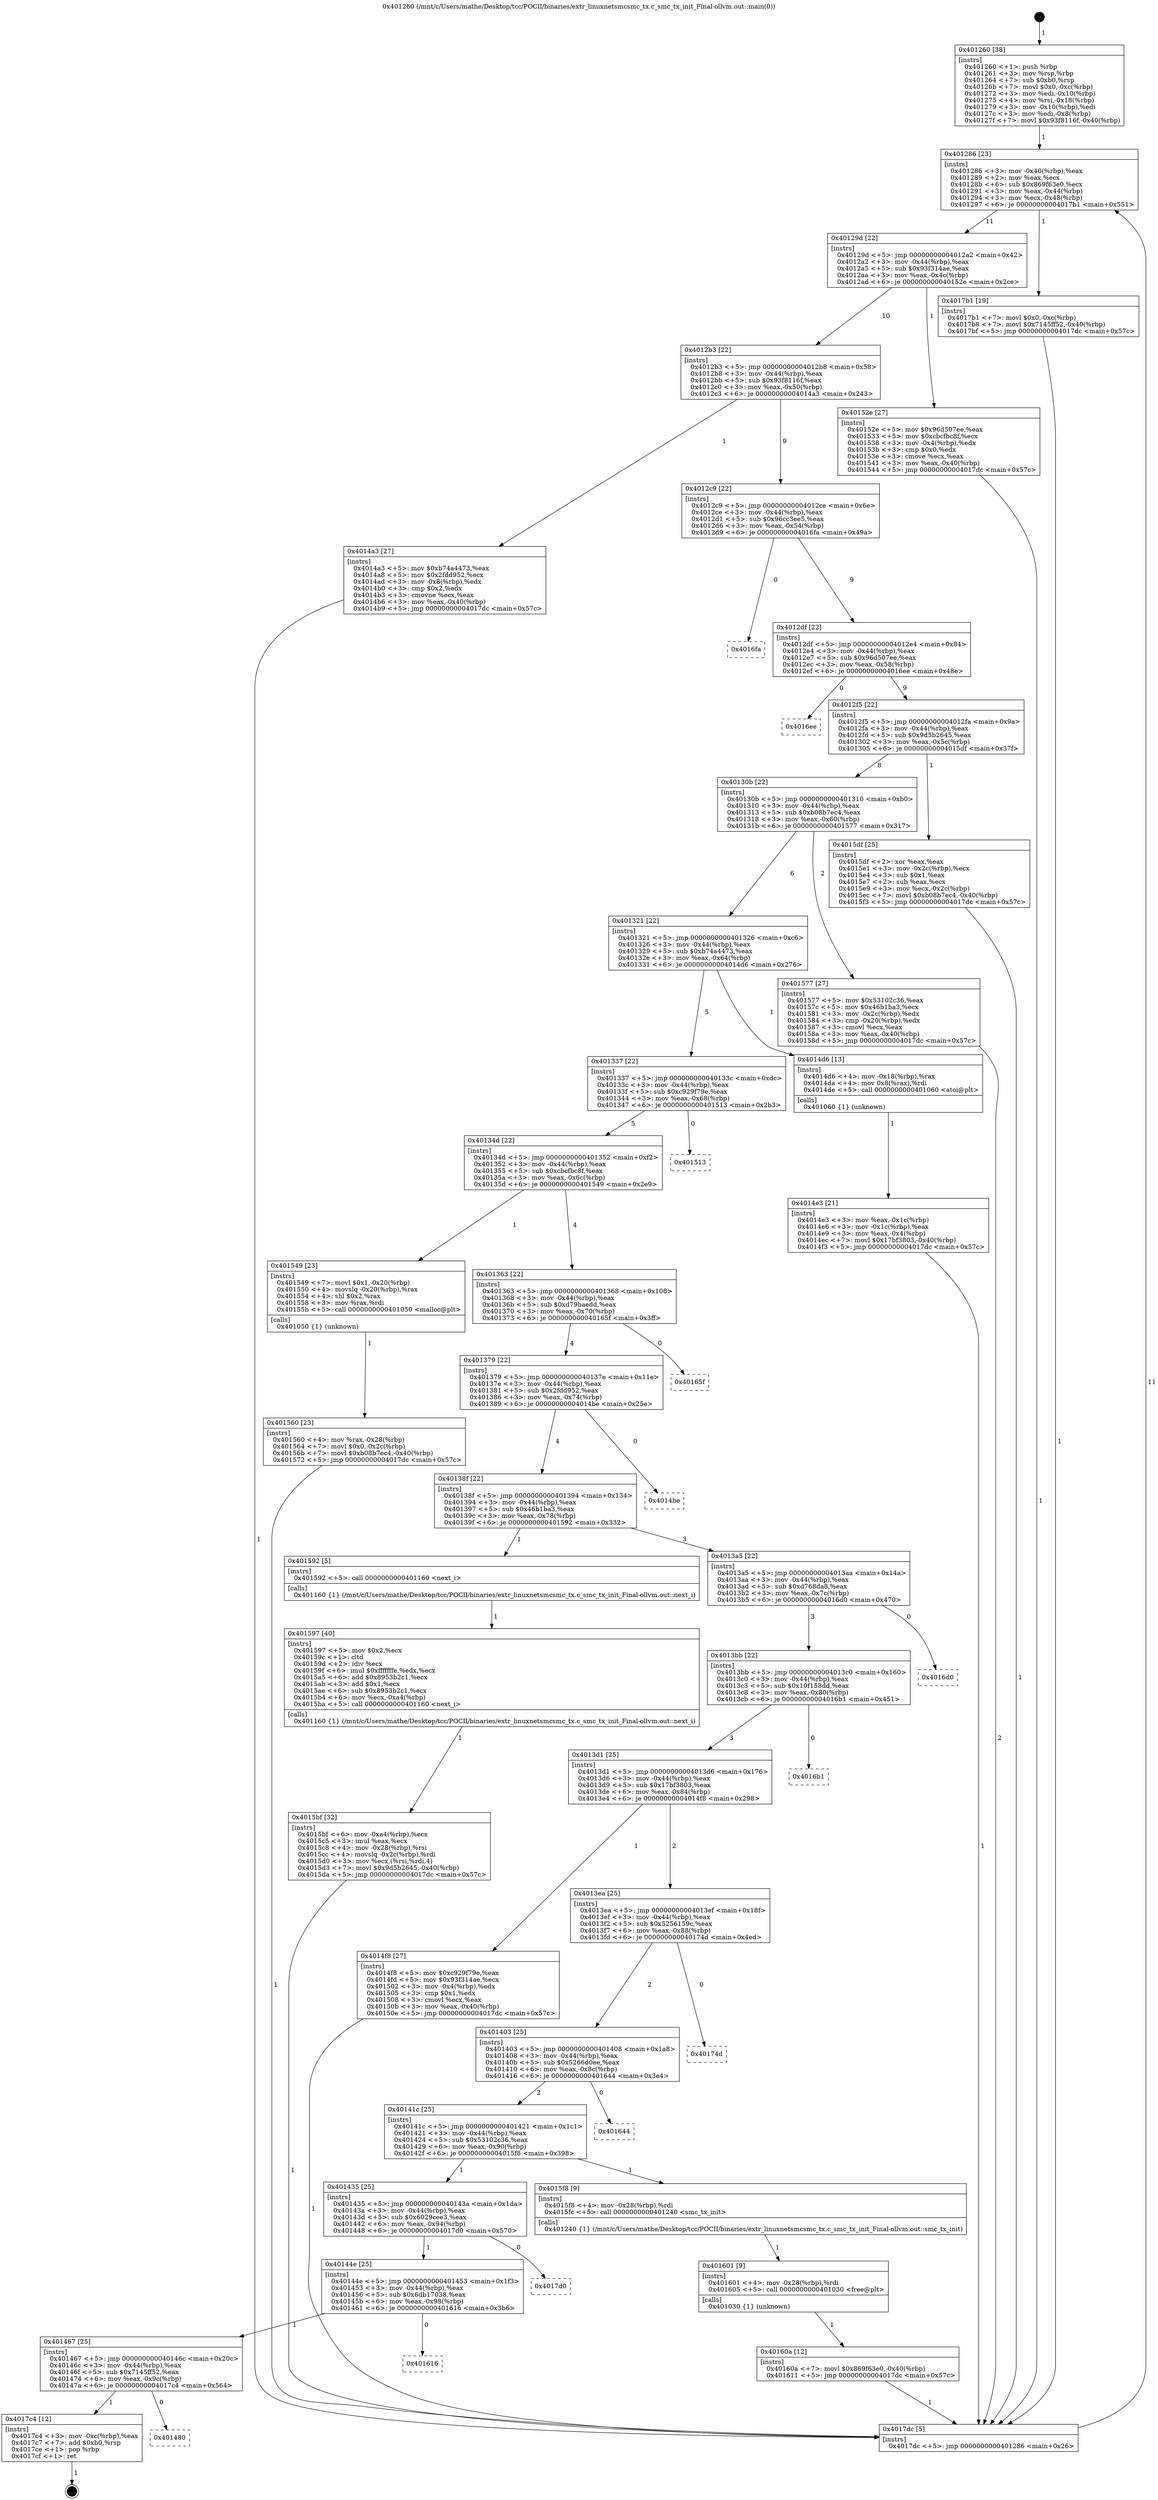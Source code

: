 digraph "0x401260" {
  label = "0x401260 (/mnt/c/Users/mathe/Desktop/tcc/POCII/binaries/extr_linuxnetsmcsmc_tx.c_smc_tx_init_Final-ollvm.out::main(0))"
  labelloc = "t"
  node[shape=record]

  Entry [label="",width=0.3,height=0.3,shape=circle,fillcolor=black,style=filled]
  "0x401286" [label="{
     0x401286 [23]\l
     | [instrs]\l
     &nbsp;&nbsp;0x401286 \<+3\>: mov -0x40(%rbp),%eax\l
     &nbsp;&nbsp;0x401289 \<+2\>: mov %eax,%ecx\l
     &nbsp;&nbsp;0x40128b \<+6\>: sub $0x869f63e0,%ecx\l
     &nbsp;&nbsp;0x401291 \<+3\>: mov %eax,-0x44(%rbp)\l
     &nbsp;&nbsp;0x401294 \<+3\>: mov %ecx,-0x48(%rbp)\l
     &nbsp;&nbsp;0x401297 \<+6\>: je 00000000004017b1 \<main+0x551\>\l
  }"]
  "0x4017b1" [label="{
     0x4017b1 [19]\l
     | [instrs]\l
     &nbsp;&nbsp;0x4017b1 \<+7\>: movl $0x0,-0xc(%rbp)\l
     &nbsp;&nbsp;0x4017b8 \<+7\>: movl $0x7145ff52,-0x40(%rbp)\l
     &nbsp;&nbsp;0x4017bf \<+5\>: jmp 00000000004017dc \<main+0x57c\>\l
  }"]
  "0x40129d" [label="{
     0x40129d [22]\l
     | [instrs]\l
     &nbsp;&nbsp;0x40129d \<+5\>: jmp 00000000004012a2 \<main+0x42\>\l
     &nbsp;&nbsp;0x4012a2 \<+3\>: mov -0x44(%rbp),%eax\l
     &nbsp;&nbsp;0x4012a5 \<+5\>: sub $0x93f314ae,%eax\l
     &nbsp;&nbsp;0x4012aa \<+3\>: mov %eax,-0x4c(%rbp)\l
     &nbsp;&nbsp;0x4012ad \<+6\>: je 000000000040152e \<main+0x2ce\>\l
  }"]
  Exit [label="",width=0.3,height=0.3,shape=circle,fillcolor=black,style=filled,peripheries=2]
  "0x40152e" [label="{
     0x40152e [27]\l
     | [instrs]\l
     &nbsp;&nbsp;0x40152e \<+5\>: mov $0x96d507ee,%eax\l
     &nbsp;&nbsp;0x401533 \<+5\>: mov $0xcbcfbc8f,%ecx\l
     &nbsp;&nbsp;0x401538 \<+3\>: mov -0x4(%rbp),%edx\l
     &nbsp;&nbsp;0x40153b \<+3\>: cmp $0x0,%edx\l
     &nbsp;&nbsp;0x40153e \<+3\>: cmove %ecx,%eax\l
     &nbsp;&nbsp;0x401541 \<+3\>: mov %eax,-0x40(%rbp)\l
     &nbsp;&nbsp;0x401544 \<+5\>: jmp 00000000004017dc \<main+0x57c\>\l
  }"]
  "0x4012b3" [label="{
     0x4012b3 [22]\l
     | [instrs]\l
     &nbsp;&nbsp;0x4012b3 \<+5\>: jmp 00000000004012b8 \<main+0x58\>\l
     &nbsp;&nbsp;0x4012b8 \<+3\>: mov -0x44(%rbp),%eax\l
     &nbsp;&nbsp;0x4012bb \<+5\>: sub $0x93f8116f,%eax\l
     &nbsp;&nbsp;0x4012c0 \<+3\>: mov %eax,-0x50(%rbp)\l
     &nbsp;&nbsp;0x4012c3 \<+6\>: je 00000000004014a3 \<main+0x243\>\l
  }"]
  "0x401480" [label="{
     0x401480\l
  }", style=dashed]
  "0x4014a3" [label="{
     0x4014a3 [27]\l
     | [instrs]\l
     &nbsp;&nbsp;0x4014a3 \<+5\>: mov $0xb74a4473,%eax\l
     &nbsp;&nbsp;0x4014a8 \<+5\>: mov $0x2fdd952,%ecx\l
     &nbsp;&nbsp;0x4014ad \<+3\>: mov -0x8(%rbp),%edx\l
     &nbsp;&nbsp;0x4014b0 \<+3\>: cmp $0x2,%edx\l
     &nbsp;&nbsp;0x4014b3 \<+3\>: cmovne %ecx,%eax\l
     &nbsp;&nbsp;0x4014b6 \<+3\>: mov %eax,-0x40(%rbp)\l
     &nbsp;&nbsp;0x4014b9 \<+5\>: jmp 00000000004017dc \<main+0x57c\>\l
  }"]
  "0x4012c9" [label="{
     0x4012c9 [22]\l
     | [instrs]\l
     &nbsp;&nbsp;0x4012c9 \<+5\>: jmp 00000000004012ce \<main+0x6e\>\l
     &nbsp;&nbsp;0x4012ce \<+3\>: mov -0x44(%rbp),%eax\l
     &nbsp;&nbsp;0x4012d1 \<+5\>: sub $0x96cc3ee5,%eax\l
     &nbsp;&nbsp;0x4012d6 \<+3\>: mov %eax,-0x54(%rbp)\l
     &nbsp;&nbsp;0x4012d9 \<+6\>: je 00000000004016fa \<main+0x49a\>\l
  }"]
  "0x4017dc" [label="{
     0x4017dc [5]\l
     | [instrs]\l
     &nbsp;&nbsp;0x4017dc \<+5\>: jmp 0000000000401286 \<main+0x26\>\l
  }"]
  "0x401260" [label="{
     0x401260 [38]\l
     | [instrs]\l
     &nbsp;&nbsp;0x401260 \<+1\>: push %rbp\l
     &nbsp;&nbsp;0x401261 \<+3\>: mov %rsp,%rbp\l
     &nbsp;&nbsp;0x401264 \<+7\>: sub $0xb0,%rsp\l
     &nbsp;&nbsp;0x40126b \<+7\>: movl $0x0,-0xc(%rbp)\l
     &nbsp;&nbsp;0x401272 \<+3\>: mov %edi,-0x10(%rbp)\l
     &nbsp;&nbsp;0x401275 \<+4\>: mov %rsi,-0x18(%rbp)\l
     &nbsp;&nbsp;0x401279 \<+3\>: mov -0x10(%rbp),%edi\l
     &nbsp;&nbsp;0x40127c \<+3\>: mov %edi,-0x8(%rbp)\l
     &nbsp;&nbsp;0x40127f \<+7\>: movl $0x93f8116f,-0x40(%rbp)\l
  }"]
  "0x4017c4" [label="{
     0x4017c4 [12]\l
     | [instrs]\l
     &nbsp;&nbsp;0x4017c4 \<+3\>: mov -0xc(%rbp),%eax\l
     &nbsp;&nbsp;0x4017c7 \<+7\>: add $0xb0,%rsp\l
     &nbsp;&nbsp;0x4017ce \<+1\>: pop %rbp\l
     &nbsp;&nbsp;0x4017cf \<+1\>: ret\l
  }"]
  "0x4016fa" [label="{
     0x4016fa\l
  }", style=dashed]
  "0x4012df" [label="{
     0x4012df [22]\l
     | [instrs]\l
     &nbsp;&nbsp;0x4012df \<+5\>: jmp 00000000004012e4 \<main+0x84\>\l
     &nbsp;&nbsp;0x4012e4 \<+3\>: mov -0x44(%rbp),%eax\l
     &nbsp;&nbsp;0x4012e7 \<+5\>: sub $0x96d507ee,%eax\l
     &nbsp;&nbsp;0x4012ec \<+3\>: mov %eax,-0x58(%rbp)\l
     &nbsp;&nbsp;0x4012ef \<+6\>: je 00000000004016ee \<main+0x48e\>\l
  }"]
  "0x401467" [label="{
     0x401467 [25]\l
     | [instrs]\l
     &nbsp;&nbsp;0x401467 \<+5\>: jmp 000000000040146c \<main+0x20c\>\l
     &nbsp;&nbsp;0x40146c \<+3\>: mov -0x44(%rbp),%eax\l
     &nbsp;&nbsp;0x40146f \<+5\>: sub $0x7145ff52,%eax\l
     &nbsp;&nbsp;0x401474 \<+6\>: mov %eax,-0x9c(%rbp)\l
     &nbsp;&nbsp;0x40147a \<+6\>: je 00000000004017c4 \<main+0x564\>\l
  }"]
  "0x4016ee" [label="{
     0x4016ee\l
  }", style=dashed]
  "0x4012f5" [label="{
     0x4012f5 [22]\l
     | [instrs]\l
     &nbsp;&nbsp;0x4012f5 \<+5\>: jmp 00000000004012fa \<main+0x9a\>\l
     &nbsp;&nbsp;0x4012fa \<+3\>: mov -0x44(%rbp),%eax\l
     &nbsp;&nbsp;0x4012fd \<+5\>: sub $0x9d5b2645,%eax\l
     &nbsp;&nbsp;0x401302 \<+3\>: mov %eax,-0x5c(%rbp)\l
     &nbsp;&nbsp;0x401305 \<+6\>: je 00000000004015df \<main+0x37f\>\l
  }"]
  "0x401616" [label="{
     0x401616\l
  }", style=dashed]
  "0x4015df" [label="{
     0x4015df [25]\l
     | [instrs]\l
     &nbsp;&nbsp;0x4015df \<+2\>: xor %eax,%eax\l
     &nbsp;&nbsp;0x4015e1 \<+3\>: mov -0x2c(%rbp),%ecx\l
     &nbsp;&nbsp;0x4015e4 \<+3\>: sub $0x1,%eax\l
     &nbsp;&nbsp;0x4015e7 \<+2\>: sub %eax,%ecx\l
     &nbsp;&nbsp;0x4015e9 \<+3\>: mov %ecx,-0x2c(%rbp)\l
     &nbsp;&nbsp;0x4015ec \<+7\>: movl $0xb08b7ec4,-0x40(%rbp)\l
     &nbsp;&nbsp;0x4015f3 \<+5\>: jmp 00000000004017dc \<main+0x57c\>\l
  }"]
  "0x40130b" [label="{
     0x40130b [22]\l
     | [instrs]\l
     &nbsp;&nbsp;0x40130b \<+5\>: jmp 0000000000401310 \<main+0xb0\>\l
     &nbsp;&nbsp;0x401310 \<+3\>: mov -0x44(%rbp),%eax\l
     &nbsp;&nbsp;0x401313 \<+5\>: sub $0xb08b7ec4,%eax\l
     &nbsp;&nbsp;0x401318 \<+3\>: mov %eax,-0x60(%rbp)\l
     &nbsp;&nbsp;0x40131b \<+6\>: je 0000000000401577 \<main+0x317\>\l
  }"]
  "0x40144e" [label="{
     0x40144e [25]\l
     | [instrs]\l
     &nbsp;&nbsp;0x40144e \<+5\>: jmp 0000000000401453 \<main+0x1f3\>\l
     &nbsp;&nbsp;0x401453 \<+3\>: mov -0x44(%rbp),%eax\l
     &nbsp;&nbsp;0x401456 \<+5\>: sub $0x6db17038,%eax\l
     &nbsp;&nbsp;0x40145b \<+6\>: mov %eax,-0x98(%rbp)\l
     &nbsp;&nbsp;0x401461 \<+6\>: je 0000000000401616 \<main+0x3b6\>\l
  }"]
  "0x401577" [label="{
     0x401577 [27]\l
     | [instrs]\l
     &nbsp;&nbsp;0x401577 \<+5\>: mov $0x53102c36,%eax\l
     &nbsp;&nbsp;0x40157c \<+5\>: mov $0x46b1ba3,%ecx\l
     &nbsp;&nbsp;0x401581 \<+3\>: mov -0x2c(%rbp),%edx\l
     &nbsp;&nbsp;0x401584 \<+3\>: cmp -0x20(%rbp),%edx\l
     &nbsp;&nbsp;0x401587 \<+3\>: cmovl %ecx,%eax\l
     &nbsp;&nbsp;0x40158a \<+3\>: mov %eax,-0x40(%rbp)\l
     &nbsp;&nbsp;0x40158d \<+5\>: jmp 00000000004017dc \<main+0x57c\>\l
  }"]
  "0x401321" [label="{
     0x401321 [22]\l
     | [instrs]\l
     &nbsp;&nbsp;0x401321 \<+5\>: jmp 0000000000401326 \<main+0xc6\>\l
     &nbsp;&nbsp;0x401326 \<+3\>: mov -0x44(%rbp),%eax\l
     &nbsp;&nbsp;0x401329 \<+5\>: sub $0xb74a4473,%eax\l
     &nbsp;&nbsp;0x40132e \<+3\>: mov %eax,-0x64(%rbp)\l
     &nbsp;&nbsp;0x401331 \<+6\>: je 00000000004014d6 \<main+0x276\>\l
  }"]
  "0x4017d0" [label="{
     0x4017d0\l
  }", style=dashed]
  "0x4014d6" [label="{
     0x4014d6 [13]\l
     | [instrs]\l
     &nbsp;&nbsp;0x4014d6 \<+4\>: mov -0x18(%rbp),%rax\l
     &nbsp;&nbsp;0x4014da \<+4\>: mov 0x8(%rax),%rdi\l
     &nbsp;&nbsp;0x4014de \<+5\>: call 0000000000401060 \<atoi@plt\>\l
     | [calls]\l
     &nbsp;&nbsp;0x401060 \{1\} (unknown)\l
  }"]
  "0x401337" [label="{
     0x401337 [22]\l
     | [instrs]\l
     &nbsp;&nbsp;0x401337 \<+5\>: jmp 000000000040133c \<main+0xdc\>\l
     &nbsp;&nbsp;0x40133c \<+3\>: mov -0x44(%rbp),%eax\l
     &nbsp;&nbsp;0x40133f \<+5\>: sub $0xc929f79e,%eax\l
     &nbsp;&nbsp;0x401344 \<+3\>: mov %eax,-0x68(%rbp)\l
     &nbsp;&nbsp;0x401347 \<+6\>: je 0000000000401513 \<main+0x2b3\>\l
  }"]
  "0x4014e3" [label="{
     0x4014e3 [21]\l
     | [instrs]\l
     &nbsp;&nbsp;0x4014e3 \<+3\>: mov %eax,-0x1c(%rbp)\l
     &nbsp;&nbsp;0x4014e6 \<+3\>: mov -0x1c(%rbp),%eax\l
     &nbsp;&nbsp;0x4014e9 \<+3\>: mov %eax,-0x4(%rbp)\l
     &nbsp;&nbsp;0x4014ec \<+7\>: movl $0x17bf3803,-0x40(%rbp)\l
     &nbsp;&nbsp;0x4014f3 \<+5\>: jmp 00000000004017dc \<main+0x57c\>\l
  }"]
  "0x40160a" [label="{
     0x40160a [12]\l
     | [instrs]\l
     &nbsp;&nbsp;0x40160a \<+7\>: movl $0x869f63e0,-0x40(%rbp)\l
     &nbsp;&nbsp;0x401611 \<+5\>: jmp 00000000004017dc \<main+0x57c\>\l
  }"]
  "0x401513" [label="{
     0x401513\l
  }", style=dashed]
  "0x40134d" [label="{
     0x40134d [22]\l
     | [instrs]\l
     &nbsp;&nbsp;0x40134d \<+5\>: jmp 0000000000401352 \<main+0xf2\>\l
     &nbsp;&nbsp;0x401352 \<+3\>: mov -0x44(%rbp),%eax\l
     &nbsp;&nbsp;0x401355 \<+5\>: sub $0xcbcfbc8f,%eax\l
     &nbsp;&nbsp;0x40135a \<+3\>: mov %eax,-0x6c(%rbp)\l
     &nbsp;&nbsp;0x40135d \<+6\>: je 0000000000401549 \<main+0x2e9\>\l
  }"]
  "0x401601" [label="{
     0x401601 [9]\l
     | [instrs]\l
     &nbsp;&nbsp;0x401601 \<+4\>: mov -0x28(%rbp),%rdi\l
     &nbsp;&nbsp;0x401605 \<+5\>: call 0000000000401030 \<free@plt\>\l
     | [calls]\l
     &nbsp;&nbsp;0x401030 \{1\} (unknown)\l
  }"]
  "0x401549" [label="{
     0x401549 [23]\l
     | [instrs]\l
     &nbsp;&nbsp;0x401549 \<+7\>: movl $0x1,-0x20(%rbp)\l
     &nbsp;&nbsp;0x401550 \<+4\>: movslq -0x20(%rbp),%rax\l
     &nbsp;&nbsp;0x401554 \<+4\>: shl $0x2,%rax\l
     &nbsp;&nbsp;0x401558 \<+3\>: mov %rax,%rdi\l
     &nbsp;&nbsp;0x40155b \<+5\>: call 0000000000401050 \<malloc@plt\>\l
     | [calls]\l
     &nbsp;&nbsp;0x401050 \{1\} (unknown)\l
  }"]
  "0x401363" [label="{
     0x401363 [22]\l
     | [instrs]\l
     &nbsp;&nbsp;0x401363 \<+5\>: jmp 0000000000401368 \<main+0x108\>\l
     &nbsp;&nbsp;0x401368 \<+3\>: mov -0x44(%rbp),%eax\l
     &nbsp;&nbsp;0x40136b \<+5\>: sub $0xd79baedd,%eax\l
     &nbsp;&nbsp;0x401370 \<+3\>: mov %eax,-0x70(%rbp)\l
     &nbsp;&nbsp;0x401373 \<+6\>: je 000000000040165f \<main+0x3ff\>\l
  }"]
  "0x401435" [label="{
     0x401435 [25]\l
     | [instrs]\l
     &nbsp;&nbsp;0x401435 \<+5\>: jmp 000000000040143a \<main+0x1da\>\l
     &nbsp;&nbsp;0x40143a \<+3\>: mov -0x44(%rbp),%eax\l
     &nbsp;&nbsp;0x40143d \<+5\>: sub $0x6029cee3,%eax\l
     &nbsp;&nbsp;0x401442 \<+6\>: mov %eax,-0x94(%rbp)\l
     &nbsp;&nbsp;0x401448 \<+6\>: je 00000000004017d0 \<main+0x570\>\l
  }"]
  "0x40165f" [label="{
     0x40165f\l
  }", style=dashed]
  "0x401379" [label="{
     0x401379 [22]\l
     | [instrs]\l
     &nbsp;&nbsp;0x401379 \<+5\>: jmp 000000000040137e \<main+0x11e\>\l
     &nbsp;&nbsp;0x40137e \<+3\>: mov -0x44(%rbp),%eax\l
     &nbsp;&nbsp;0x401381 \<+5\>: sub $0x2fdd952,%eax\l
     &nbsp;&nbsp;0x401386 \<+3\>: mov %eax,-0x74(%rbp)\l
     &nbsp;&nbsp;0x401389 \<+6\>: je 00000000004014be \<main+0x25e\>\l
  }"]
  "0x4015f8" [label="{
     0x4015f8 [9]\l
     | [instrs]\l
     &nbsp;&nbsp;0x4015f8 \<+4\>: mov -0x28(%rbp),%rdi\l
     &nbsp;&nbsp;0x4015fc \<+5\>: call 0000000000401240 \<smc_tx_init\>\l
     | [calls]\l
     &nbsp;&nbsp;0x401240 \{1\} (/mnt/c/Users/mathe/Desktop/tcc/POCII/binaries/extr_linuxnetsmcsmc_tx.c_smc_tx_init_Final-ollvm.out::smc_tx_init)\l
  }"]
  "0x4014be" [label="{
     0x4014be\l
  }", style=dashed]
  "0x40138f" [label="{
     0x40138f [22]\l
     | [instrs]\l
     &nbsp;&nbsp;0x40138f \<+5\>: jmp 0000000000401394 \<main+0x134\>\l
     &nbsp;&nbsp;0x401394 \<+3\>: mov -0x44(%rbp),%eax\l
     &nbsp;&nbsp;0x401397 \<+5\>: sub $0x46b1ba3,%eax\l
     &nbsp;&nbsp;0x40139c \<+3\>: mov %eax,-0x78(%rbp)\l
     &nbsp;&nbsp;0x40139f \<+6\>: je 0000000000401592 \<main+0x332\>\l
  }"]
  "0x40141c" [label="{
     0x40141c [25]\l
     | [instrs]\l
     &nbsp;&nbsp;0x40141c \<+5\>: jmp 0000000000401421 \<main+0x1c1\>\l
     &nbsp;&nbsp;0x401421 \<+3\>: mov -0x44(%rbp),%eax\l
     &nbsp;&nbsp;0x401424 \<+5\>: sub $0x53102c36,%eax\l
     &nbsp;&nbsp;0x401429 \<+6\>: mov %eax,-0x90(%rbp)\l
     &nbsp;&nbsp;0x40142f \<+6\>: je 00000000004015f8 \<main+0x398\>\l
  }"]
  "0x401592" [label="{
     0x401592 [5]\l
     | [instrs]\l
     &nbsp;&nbsp;0x401592 \<+5\>: call 0000000000401160 \<next_i\>\l
     | [calls]\l
     &nbsp;&nbsp;0x401160 \{1\} (/mnt/c/Users/mathe/Desktop/tcc/POCII/binaries/extr_linuxnetsmcsmc_tx.c_smc_tx_init_Final-ollvm.out::next_i)\l
  }"]
  "0x4013a5" [label="{
     0x4013a5 [22]\l
     | [instrs]\l
     &nbsp;&nbsp;0x4013a5 \<+5\>: jmp 00000000004013aa \<main+0x14a\>\l
     &nbsp;&nbsp;0x4013aa \<+3\>: mov -0x44(%rbp),%eax\l
     &nbsp;&nbsp;0x4013ad \<+5\>: sub $0xd768da8,%eax\l
     &nbsp;&nbsp;0x4013b2 \<+3\>: mov %eax,-0x7c(%rbp)\l
     &nbsp;&nbsp;0x4013b5 \<+6\>: je 00000000004016d0 \<main+0x470\>\l
  }"]
  "0x401644" [label="{
     0x401644\l
  }", style=dashed]
  "0x4016d0" [label="{
     0x4016d0\l
  }", style=dashed]
  "0x4013bb" [label="{
     0x4013bb [22]\l
     | [instrs]\l
     &nbsp;&nbsp;0x4013bb \<+5\>: jmp 00000000004013c0 \<main+0x160\>\l
     &nbsp;&nbsp;0x4013c0 \<+3\>: mov -0x44(%rbp),%eax\l
     &nbsp;&nbsp;0x4013c3 \<+5\>: sub $0x10f158dd,%eax\l
     &nbsp;&nbsp;0x4013c8 \<+3\>: mov %eax,-0x80(%rbp)\l
     &nbsp;&nbsp;0x4013cb \<+6\>: je 00000000004016b1 \<main+0x451\>\l
  }"]
  "0x401403" [label="{
     0x401403 [25]\l
     | [instrs]\l
     &nbsp;&nbsp;0x401403 \<+5\>: jmp 0000000000401408 \<main+0x1a8\>\l
     &nbsp;&nbsp;0x401408 \<+3\>: mov -0x44(%rbp),%eax\l
     &nbsp;&nbsp;0x40140b \<+5\>: sub $0x5266d0ee,%eax\l
     &nbsp;&nbsp;0x401410 \<+6\>: mov %eax,-0x8c(%rbp)\l
     &nbsp;&nbsp;0x401416 \<+6\>: je 0000000000401644 \<main+0x3e4\>\l
  }"]
  "0x4016b1" [label="{
     0x4016b1\l
  }", style=dashed]
  "0x4013d1" [label="{
     0x4013d1 [25]\l
     | [instrs]\l
     &nbsp;&nbsp;0x4013d1 \<+5\>: jmp 00000000004013d6 \<main+0x176\>\l
     &nbsp;&nbsp;0x4013d6 \<+3\>: mov -0x44(%rbp),%eax\l
     &nbsp;&nbsp;0x4013d9 \<+5\>: sub $0x17bf3803,%eax\l
     &nbsp;&nbsp;0x4013de \<+6\>: mov %eax,-0x84(%rbp)\l
     &nbsp;&nbsp;0x4013e4 \<+6\>: je 00000000004014f8 \<main+0x298\>\l
  }"]
  "0x40174d" [label="{
     0x40174d\l
  }", style=dashed]
  "0x4014f8" [label="{
     0x4014f8 [27]\l
     | [instrs]\l
     &nbsp;&nbsp;0x4014f8 \<+5\>: mov $0xc929f79e,%eax\l
     &nbsp;&nbsp;0x4014fd \<+5\>: mov $0x93f314ae,%ecx\l
     &nbsp;&nbsp;0x401502 \<+3\>: mov -0x4(%rbp),%edx\l
     &nbsp;&nbsp;0x401505 \<+3\>: cmp $0x1,%edx\l
     &nbsp;&nbsp;0x401508 \<+3\>: cmovl %ecx,%eax\l
     &nbsp;&nbsp;0x40150b \<+3\>: mov %eax,-0x40(%rbp)\l
     &nbsp;&nbsp;0x40150e \<+5\>: jmp 00000000004017dc \<main+0x57c\>\l
  }"]
  "0x4013ea" [label="{
     0x4013ea [25]\l
     | [instrs]\l
     &nbsp;&nbsp;0x4013ea \<+5\>: jmp 00000000004013ef \<main+0x18f\>\l
     &nbsp;&nbsp;0x4013ef \<+3\>: mov -0x44(%rbp),%eax\l
     &nbsp;&nbsp;0x4013f2 \<+5\>: sub $0x5256159c,%eax\l
     &nbsp;&nbsp;0x4013f7 \<+6\>: mov %eax,-0x88(%rbp)\l
     &nbsp;&nbsp;0x4013fd \<+6\>: je 000000000040174d \<main+0x4ed\>\l
  }"]
  "0x401560" [label="{
     0x401560 [23]\l
     | [instrs]\l
     &nbsp;&nbsp;0x401560 \<+4\>: mov %rax,-0x28(%rbp)\l
     &nbsp;&nbsp;0x401564 \<+7\>: movl $0x0,-0x2c(%rbp)\l
     &nbsp;&nbsp;0x40156b \<+7\>: movl $0xb08b7ec4,-0x40(%rbp)\l
     &nbsp;&nbsp;0x401572 \<+5\>: jmp 00000000004017dc \<main+0x57c\>\l
  }"]
  "0x401597" [label="{
     0x401597 [40]\l
     | [instrs]\l
     &nbsp;&nbsp;0x401597 \<+5\>: mov $0x2,%ecx\l
     &nbsp;&nbsp;0x40159c \<+1\>: cltd\l
     &nbsp;&nbsp;0x40159d \<+2\>: idiv %ecx\l
     &nbsp;&nbsp;0x40159f \<+6\>: imul $0xfffffffe,%edx,%ecx\l
     &nbsp;&nbsp;0x4015a5 \<+6\>: add $0x8953b2c1,%ecx\l
     &nbsp;&nbsp;0x4015ab \<+3\>: add $0x1,%ecx\l
     &nbsp;&nbsp;0x4015ae \<+6\>: sub $0x8953b2c1,%ecx\l
     &nbsp;&nbsp;0x4015b4 \<+6\>: mov %ecx,-0xa4(%rbp)\l
     &nbsp;&nbsp;0x4015ba \<+5\>: call 0000000000401160 \<next_i\>\l
     | [calls]\l
     &nbsp;&nbsp;0x401160 \{1\} (/mnt/c/Users/mathe/Desktop/tcc/POCII/binaries/extr_linuxnetsmcsmc_tx.c_smc_tx_init_Final-ollvm.out::next_i)\l
  }"]
  "0x4015bf" [label="{
     0x4015bf [32]\l
     | [instrs]\l
     &nbsp;&nbsp;0x4015bf \<+6\>: mov -0xa4(%rbp),%ecx\l
     &nbsp;&nbsp;0x4015c5 \<+3\>: imul %eax,%ecx\l
     &nbsp;&nbsp;0x4015c8 \<+4\>: mov -0x28(%rbp),%rsi\l
     &nbsp;&nbsp;0x4015cc \<+4\>: movslq -0x2c(%rbp),%rdi\l
     &nbsp;&nbsp;0x4015d0 \<+3\>: mov %ecx,(%rsi,%rdi,4)\l
     &nbsp;&nbsp;0x4015d3 \<+7\>: movl $0x9d5b2645,-0x40(%rbp)\l
     &nbsp;&nbsp;0x4015da \<+5\>: jmp 00000000004017dc \<main+0x57c\>\l
  }"]
  Entry -> "0x401260" [label=" 1"]
  "0x401286" -> "0x4017b1" [label=" 1"]
  "0x401286" -> "0x40129d" [label=" 11"]
  "0x4017c4" -> Exit [label=" 1"]
  "0x40129d" -> "0x40152e" [label=" 1"]
  "0x40129d" -> "0x4012b3" [label=" 10"]
  "0x401467" -> "0x401480" [label=" 0"]
  "0x4012b3" -> "0x4014a3" [label=" 1"]
  "0x4012b3" -> "0x4012c9" [label=" 9"]
  "0x4014a3" -> "0x4017dc" [label=" 1"]
  "0x401260" -> "0x401286" [label=" 1"]
  "0x4017dc" -> "0x401286" [label=" 11"]
  "0x401467" -> "0x4017c4" [label=" 1"]
  "0x4012c9" -> "0x4016fa" [label=" 0"]
  "0x4012c9" -> "0x4012df" [label=" 9"]
  "0x40144e" -> "0x401467" [label=" 1"]
  "0x4012df" -> "0x4016ee" [label=" 0"]
  "0x4012df" -> "0x4012f5" [label=" 9"]
  "0x40144e" -> "0x401616" [label=" 0"]
  "0x4012f5" -> "0x4015df" [label=" 1"]
  "0x4012f5" -> "0x40130b" [label=" 8"]
  "0x401435" -> "0x40144e" [label=" 1"]
  "0x40130b" -> "0x401577" [label=" 2"]
  "0x40130b" -> "0x401321" [label=" 6"]
  "0x401435" -> "0x4017d0" [label=" 0"]
  "0x401321" -> "0x4014d6" [label=" 1"]
  "0x401321" -> "0x401337" [label=" 5"]
  "0x4014d6" -> "0x4014e3" [label=" 1"]
  "0x4014e3" -> "0x4017dc" [label=" 1"]
  "0x4017b1" -> "0x4017dc" [label=" 1"]
  "0x401337" -> "0x401513" [label=" 0"]
  "0x401337" -> "0x40134d" [label=" 5"]
  "0x40160a" -> "0x4017dc" [label=" 1"]
  "0x40134d" -> "0x401549" [label=" 1"]
  "0x40134d" -> "0x401363" [label=" 4"]
  "0x401601" -> "0x40160a" [label=" 1"]
  "0x401363" -> "0x40165f" [label=" 0"]
  "0x401363" -> "0x401379" [label=" 4"]
  "0x4015f8" -> "0x401601" [label=" 1"]
  "0x401379" -> "0x4014be" [label=" 0"]
  "0x401379" -> "0x40138f" [label=" 4"]
  "0x40141c" -> "0x401435" [label=" 1"]
  "0x40138f" -> "0x401592" [label=" 1"]
  "0x40138f" -> "0x4013a5" [label=" 3"]
  "0x40141c" -> "0x4015f8" [label=" 1"]
  "0x4013a5" -> "0x4016d0" [label=" 0"]
  "0x4013a5" -> "0x4013bb" [label=" 3"]
  "0x401403" -> "0x40141c" [label=" 2"]
  "0x4013bb" -> "0x4016b1" [label=" 0"]
  "0x4013bb" -> "0x4013d1" [label=" 3"]
  "0x401403" -> "0x401644" [label=" 0"]
  "0x4013d1" -> "0x4014f8" [label=" 1"]
  "0x4013d1" -> "0x4013ea" [label=" 2"]
  "0x4014f8" -> "0x4017dc" [label=" 1"]
  "0x40152e" -> "0x4017dc" [label=" 1"]
  "0x401549" -> "0x401560" [label=" 1"]
  "0x401560" -> "0x4017dc" [label=" 1"]
  "0x401577" -> "0x4017dc" [label=" 2"]
  "0x401592" -> "0x401597" [label=" 1"]
  "0x401597" -> "0x4015bf" [label=" 1"]
  "0x4015bf" -> "0x4017dc" [label=" 1"]
  "0x4015df" -> "0x4017dc" [label=" 1"]
  "0x4013ea" -> "0x401403" [label=" 2"]
  "0x4013ea" -> "0x40174d" [label=" 0"]
}
